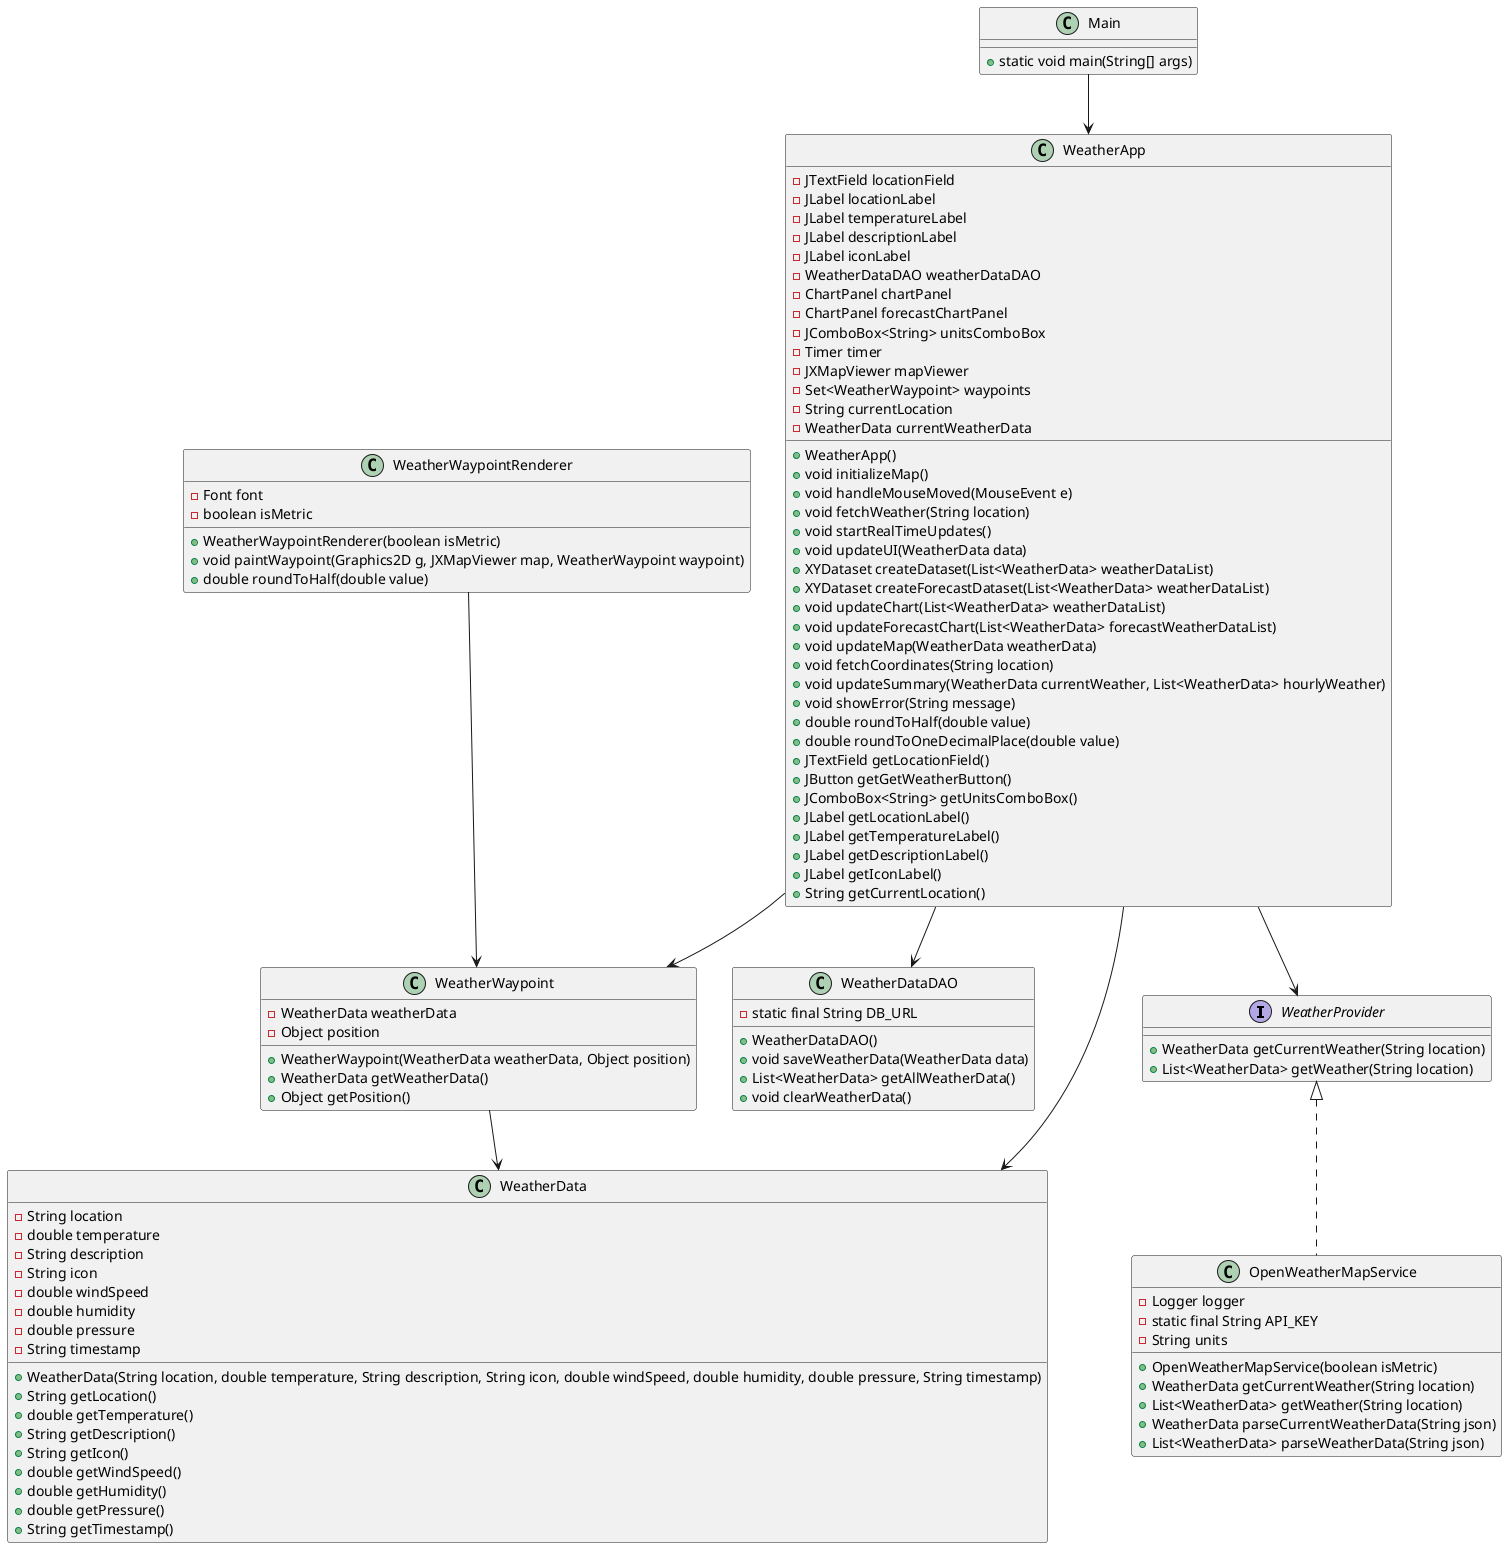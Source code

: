 @startuml

interface WeatherProvider {
    + WeatherData getCurrentWeather(String location)
    + List<WeatherData> getWeather(String location)
}

class WeatherDataDAO {
    - static final String DB_URL
    + WeatherDataDAO()
    + void saveWeatherData(WeatherData data)
    + List<WeatherData> getAllWeatherData()
    + void clearWeatherData()
}

class WeatherData {
    - String location
    - double temperature
    - String description
    - String icon
    - double windSpeed
    - double humidity
    - double pressure
    - String timestamp
    + WeatherData(String location, double temperature, String description, String icon, double windSpeed, double humidity, double pressure, String timestamp)
    + String getLocation()
    + double getTemperature()
    + String getDescription()
    + String getIcon()
    + double getWindSpeed()
    + double getHumidity()
    + double getPressure()
    + String getTimestamp()
}

class OpenWeatherMapService {
    - Logger logger
    - static final String API_KEY
    - String units
    + OpenWeatherMapService(boolean isMetric)
    + WeatherData getCurrentWeather(String location)
    + List<WeatherData> getWeather(String location)
    + WeatherData parseCurrentWeatherData(String json)
    + List<WeatherData> parseWeatherData(String json)
}

class WeatherApp {
    - JTextField locationField
    - JLabel locationLabel
    - JLabel temperatureLabel
    - JLabel descriptionLabel
    - JLabel iconLabel
    - WeatherDataDAO weatherDataDAO
    - ChartPanel chartPanel
    - ChartPanel forecastChartPanel
    - JComboBox<String> unitsComboBox
    - Timer timer
    - JXMapViewer mapViewer
    - Set<WeatherWaypoint> waypoints
    - String currentLocation
    - WeatherData currentWeatherData
    + WeatherApp()
    + void initializeMap()
    + void handleMouseMoved(MouseEvent e)
    + void fetchWeather(String location)
    + void startRealTimeUpdates()
    + void updateUI(WeatherData data)
    + XYDataset createDataset(List<WeatherData> weatherDataList)
    + XYDataset createForecastDataset(List<WeatherData> weatherDataList)
    + void updateChart(List<WeatherData> weatherDataList)
    + void updateForecastChart(List<WeatherData> forecastWeatherDataList)
    + void updateMap(WeatherData weatherData)
    + void fetchCoordinates(String location)
    + void updateSummary(WeatherData currentWeather, List<WeatherData> hourlyWeather)
    + void showError(String message)
    + double roundToHalf(double value)
    + double roundToOneDecimalPlace(double value)
    + JTextField getLocationField()
    + JButton getGetWeatherButton()
    + JComboBox<String> getUnitsComboBox()
    + JLabel getLocationLabel()
    + JLabel getTemperatureLabel()
    + JLabel getDescriptionLabel()
    + JLabel getIconLabel()
    + String getCurrentLocation()
}

class WeatherWaypoint {
    - WeatherData weatherData
    - Object position
    + WeatherWaypoint(WeatherData weatherData, Object position)
    + WeatherData getWeatherData()
    + Object getPosition()
}

class WeatherWaypointRenderer {
    - Font font
    - boolean isMetric
    + WeatherWaypointRenderer(boolean isMetric)
    + void paintWaypoint(Graphics2D g, JXMapViewer map, WeatherWaypoint waypoint)
    + double roundToHalf(double value)
}

class Main {
    + static void main(String[] args)
}

WeatherProvider <|.. OpenWeatherMapService
WeatherApp --> WeatherDataDAO
WeatherApp --> WeatherWaypoint
WeatherApp --> WeatherProvider
WeatherApp --> WeatherData
WeatherWaypoint --> WeatherData
WeatherWaypointRenderer --> WeatherWaypoint
Main --> WeatherApp

@enduml

